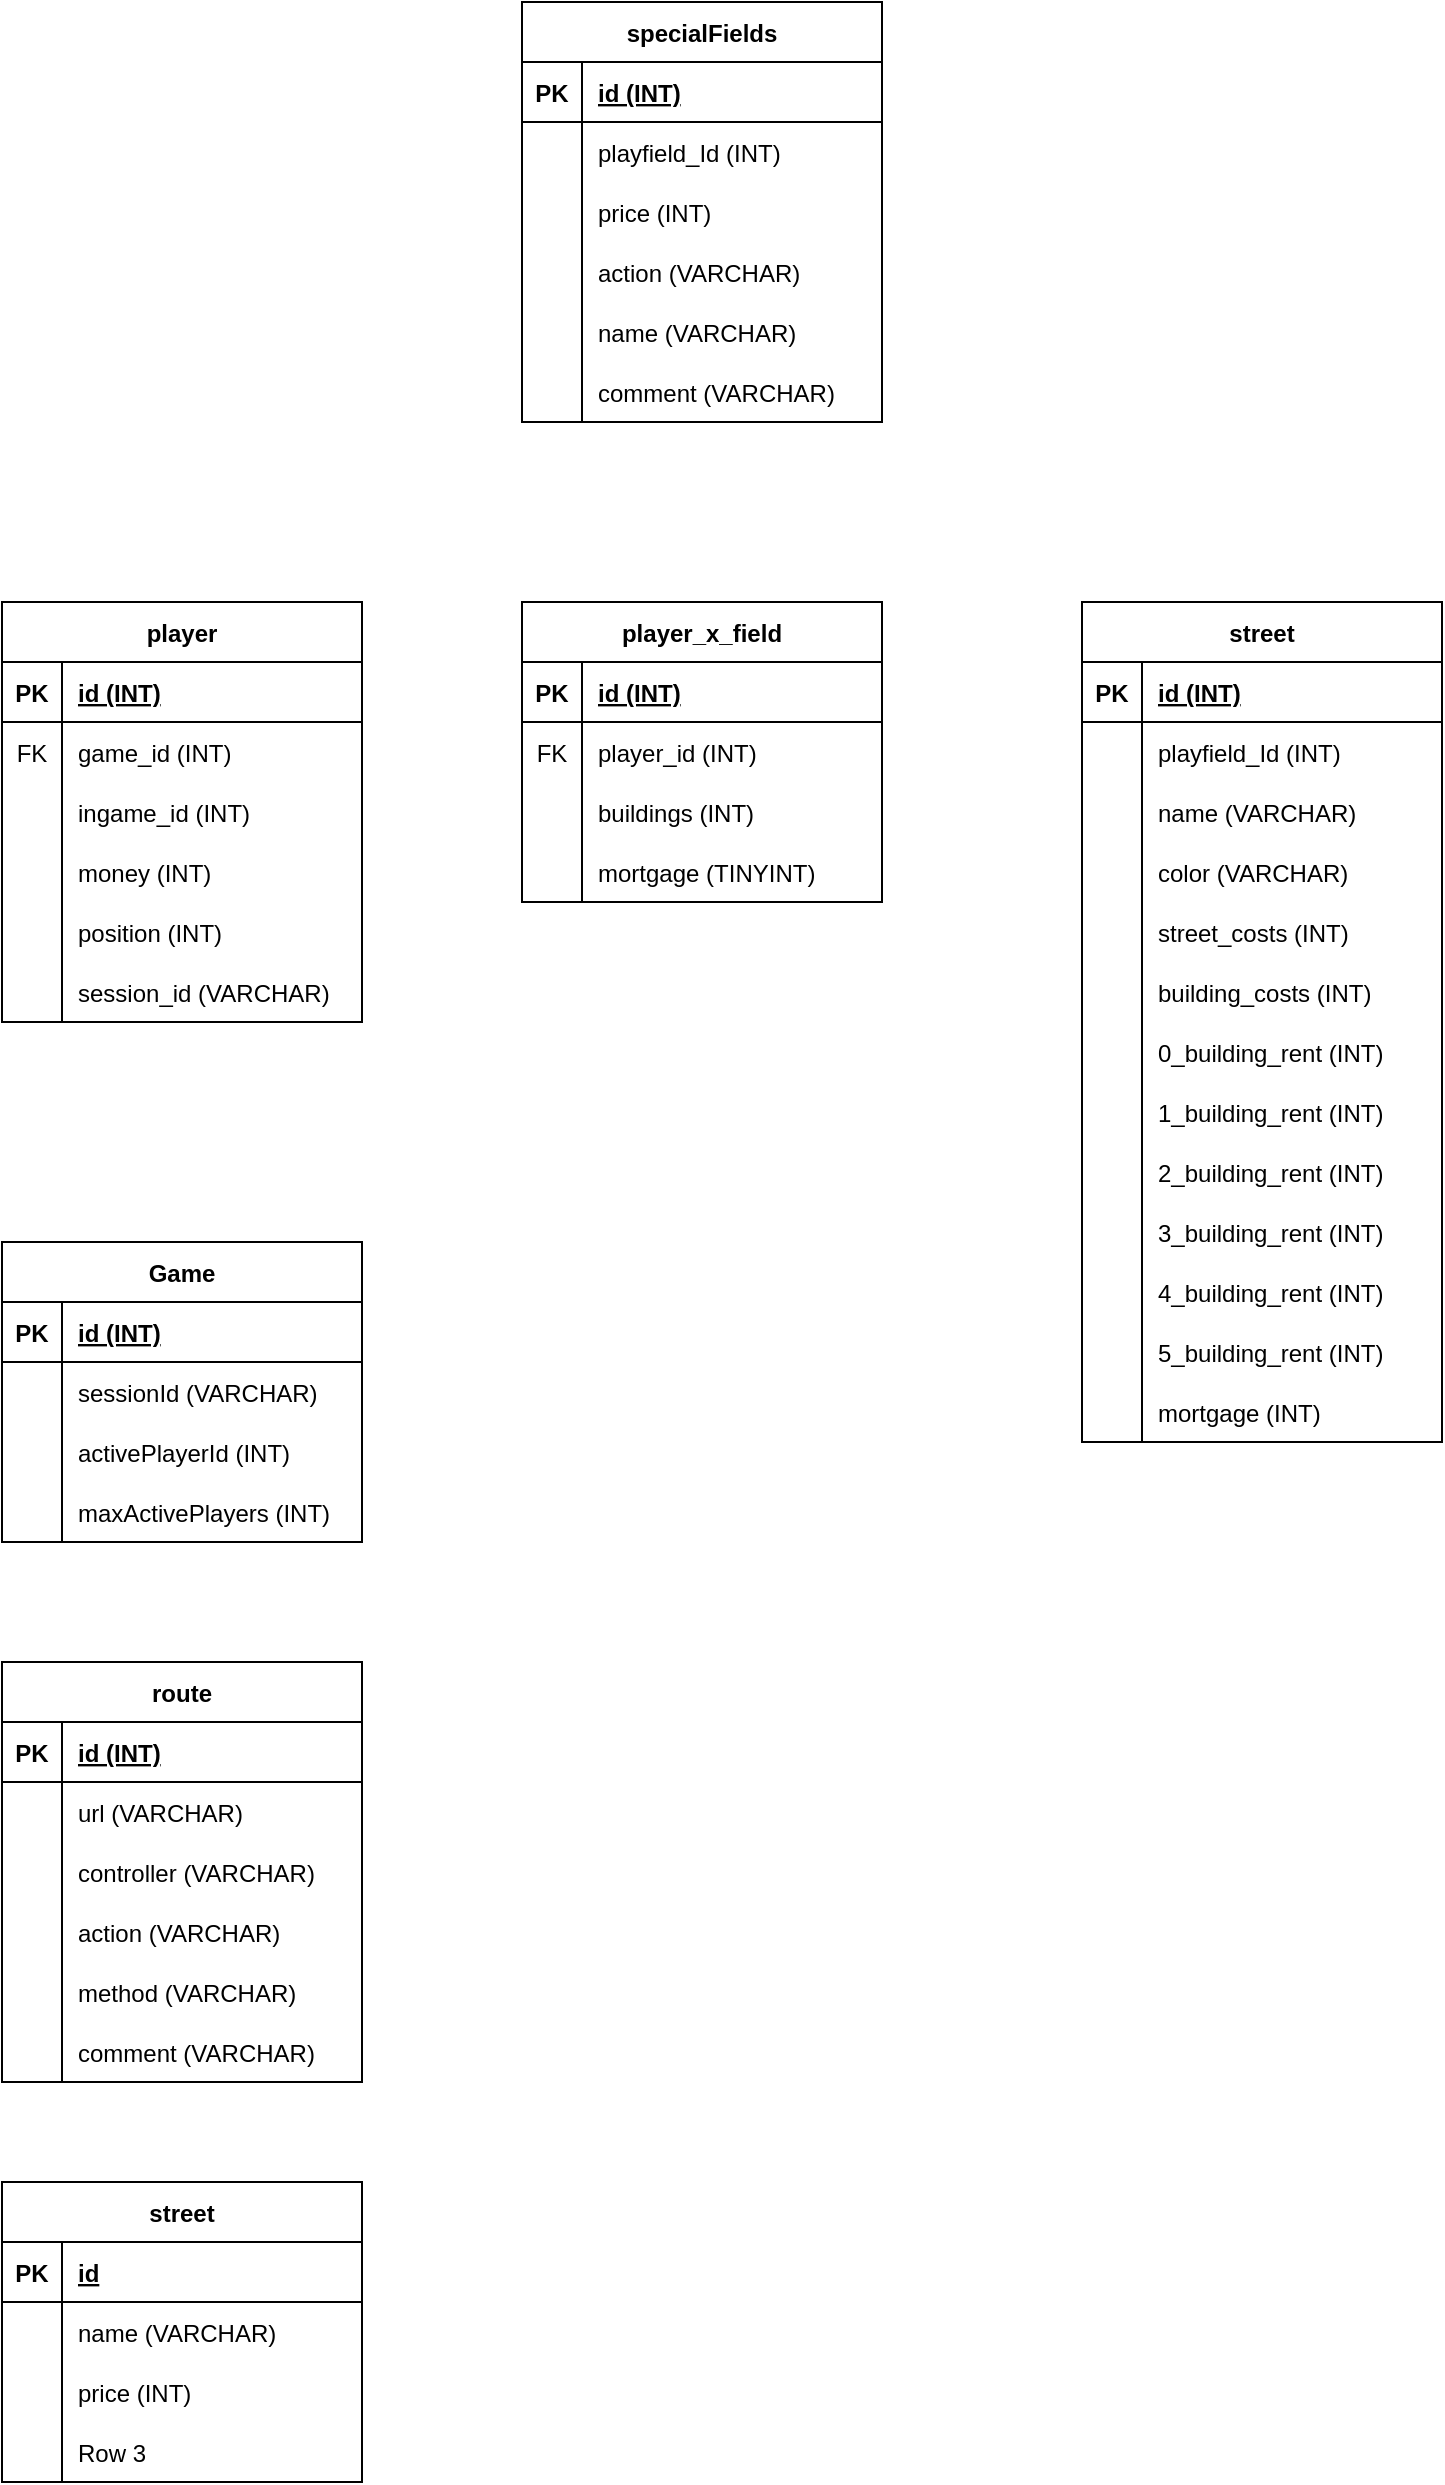 <mxfile version="20.6.2" type="device"><diagram id="LP4sQiirfoP7FTKP3Act" name="Seite-1"><mxGraphModel dx="782" dy="1540" grid="1" gridSize="10" guides="1" tooltips="1" connect="1" arrows="1" fold="1" page="1" pageScale="1" pageWidth="827" pageHeight="1169" math="0" shadow="0"><root><mxCell id="0"/><mxCell id="1" parent="0"/><mxCell id="oeUHayHiVh_X-7XYFyTw-1" value="Game" style="shape=table;startSize=30;container=1;collapsible=1;childLayout=tableLayout;fixedRows=1;rowLines=0;fontStyle=1;align=center;resizeLast=1;" parent="1" vertex="1"><mxGeometry x="100" y="120" width="180" height="150" as="geometry"/></mxCell><mxCell id="oeUHayHiVh_X-7XYFyTw-2" value="" style="shape=tableRow;horizontal=0;startSize=0;swimlaneHead=0;swimlaneBody=0;fillColor=none;collapsible=0;dropTarget=0;points=[[0,0.5],[1,0.5]];portConstraint=eastwest;top=0;left=0;right=0;bottom=1;" parent="oeUHayHiVh_X-7XYFyTw-1" vertex="1"><mxGeometry y="30" width="180" height="30" as="geometry"/></mxCell><mxCell id="oeUHayHiVh_X-7XYFyTw-3" value="PK" style="shape=partialRectangle;connectable=0;fillColor=none;top=0;left=0;bottom=0;right=0;fontStyle=1;overflow=hidden;" parent="oeUHayHiVh_X-7XYFyTw-2" vertex="1"><mxGeometry width="30" height="30" as="geometry"><mxRectangle width="30" height="30" as="alternateBounds"/></mxGeometry></mxCell><mxCell id="oeUHayHiVh_X-7XYFyTw-4" value="id (INT)" style="shape=partialRectangle;connectable=0;fillColor=none;top=0;left=0;bottom=0;right=0;align=left;spacingLeft=6;fontStyle=5;overflow=hidden;" parent="oeUHayHiVh_X-7XYFyTw-2" vertex="1"><mxGeometry x="30" width="150" height="30" as="geometry"><mxRectangle width="150" height="30" as="alternateBounds"/></mxGeometry></mxCell><mxCell id="oeUHayHiVh_X-7XYFyTw-5" value="" style="shape=tableRow;horizontal=0;startSize=0;swimlaneHead=0;swimlaneBody=0;fillColor=none;collapsible=0;dropTarget=0;points=[[0,0.5],[1,0.5]];portConstraint=eastwest;top=0;left=0;right=0;bottom=0;" parent="oeUHayHiVh_X-7XYFyTw-1" vertex="1"><mxGeometry y="60" width="180" height="30" as="geometry"/></mxCell><mxCell id="oeUHayHiVh_X-7XYFyTw-6" value="" style="shape=partialRectangle;connectable=0;fillColor=none;top=0;left=0;bottom=0;right=0;editable=1;overflow=hidden;" parent="oeUHayHiVh_X-7XYFyTw-5" vertex="1"><mxGeometry width="30" height="30" as="geometry"><mxRectangle width="30" height="30" as="alternateBounds"/></mxGeometry></mxCell><mxCell id="oeUHayHiVh_X-7XYFyTw-7" value="sessionId (VARCHAR)" style="shape=partialRectangle;connectable=0;fillColor=none;top=0;left=0;bottom=0;right=0;align=left;spacingLeft=6;overflow=hidden;" parent="oeUHayHiVh_X-7XYFyTw-5" vertex="1"><mxGeometry x="30" width="150" height="30" as="geometry"><mxRectangle width="150" height="30" as="alternateBounds"/></mxGeometry></mxCell><mxCell id="oeUHayHiVh_X-7XYFyTw-8" value="" style="shape=tableRow;horizontal=0;startSize=0;swimlaneHead=0;swimlaneBody=0;fillColor=none;collapsible=0;dropTarget=0;points=[[0,0.5],[1,0.5]];portConstraint=eastwest;top=0;left=0;right=0;bottom=0;" parent="oeUHayHiVh_X-7XYFyTw-1" vertex="1"><mxGeometry y="90" width="180" height="30" as="geometry"/></mxCell><mxCell id="oeUHayHiVh_X-7XYFyTw-9" value="" style="shape=partialRectangle;connectable=0;fillColor=none;top=0;left=0;bottom=0;right=0;editable=1;overflow=hidden;" parent="oeUHayHiVh_X-7XYFyTw-8" vertex="1"><mxGeometry width="30" height="30" as="geometry"><mxRectangle width="30" height="30" as="alternateBounds"/></mxGeometry></mxCell><mxCell id="oeUHayHiVh_X-7XYFyTw-10" value="activePlayerId (INT)" style="shape=partialRectangle;connectable=0;fillColor=none;top=0;left=0;bottom=0;right=0;align=left;spacingLeft=6;overflow=hidden;" parent="oeUHayHiVh_X-7XYFyTw-8" vertex="1"><mxGeometry x="30" width="150" height="30" as="geometry"><mxRectangle width="150" height="30" as="alternateBounds"/></mxGeometry></mxCell><mxCell id="oeUHayHiVh_X-7XYFyTw-11" value="" style="shape=tableRow;horizontal=0;startSize=0;swimlaneHead=0;swimlaneBody=0;fillColor=none;collapsible=0;dropTarget=0;points=[[0,0.5],[1,0.5]];portConstraint=eastwest;top=0;left=0;right=0;bottom=0;" parent="oeUHayHiVh_X-7XYFyTw-1" vertex="1"><mxGeometry y="120" width="180" height="30" as="geometry"/></mxCell><mxCell id="oeUHayHiVh_X-7XYFyTw-12" value="" style="shape=partialRectangle;connectable=0;fillColor=none;top=0;left=0;bottom=0;right=0;editable=1;overflow=hidden;" parent="oeUHayHiVh_X-7XYFyTw-11" vertex="1"><mxGeometry width="30" height="30" as="geometry"><mxRectangle width="30" height="30" as="alternateBounds"/></mxGeometry></mxCell><mxCell id="oeUHayHiVh_X-7XYFyTw-13" value="maxActivePlayers (INT)" style="shape=partialRectangle;connectable=0;fillColor=none;top=0;left=0;bottom=0;right=0;align=left;spacingLeft=6;overflow=hidden;" parent="oeUHayHiVh_X-7XYFyTw-11" vertex="1"><mxGeometry x="30" width="150" height="30" as="geometry"><mxRectangle width="150" height="30" as="alternateBounds"/></mxGeometry></mxCell><mxCell id="oeUHayHiVh_X-7XYFyTw-14" value="player" style="shape=table;startSize=30;container=1;collapsible=1;childLayout=tableLayout;fixedRows=1;rowLines=0;fontStyle=1;align=center;resizeLast=1;" parent="1" vertex="1"><mxGeometry x="100" y="-200" width="180" height="210" as="geometry"/></mxCell><mxCell id="oeUHayHiVh_X-7XYFyTw-15" value="" style="shape=tableRow;horizontal=0;startSize=0;swimlaneHead=0;swimlaneBody=0;fillColor=none;collapsible=0;dropTarget=0;points=[[0,0.5],[1,0.5]];portConstraint=eastwest;top=0;left=0;right=0;bottom=1;" parent="oeUHayHiVh_X-7XYFyTw-14" vertex="1"><mxGeometry y="30" width="180" height="30" as="geometry"/></mxCell><mxCell id="oeUHayHiVh_X-7XYFyTw-16" value="PK" style="shape=partialRectangle;connectable=0;fillColor=none;top=0;left=0;bottom=0;right=0;fontStyle=1;overflow=hidden;" parent="oeUHayHiVh_X-7XYFyTw-15" vertex="1"><mxGeometry width="30" height="30" as="geometry"><mxRectangle width="30" height="30" as="alternateBounds"/></mxGeometry></mxCell><mxCell id="oeUHayHiVh_X-7XYFyTw-17" value="id (INT)" style="shape=partialRectangle;connectable=0;fillColor=none;top=0;left=0;bottom=0;right=0;align=left;spacingLeft=6;fontStyle=5;overflow=hidden;" parent="oeUHayHiVh_X-7XYFyTw-15" vertex="1"><mxGeometry x="30" width="150" height="30" as="geometry"><mxRectangle width="150" height="30" as="alternateBounds"/></mxGeometry></mxCell><mxCell id="oeUHayHiVh_X-7XYFyTw-18" value="" style="shape=tableRow;horizontal=0;startSize=0;swimlaneHead=0;swimlaneBody=0;fillColor=none;collapsible=0;dropTarget=0;points=[[0,0.5],[1,0.5]];portConstraint=eastwest;top=0;left=0;right=0;bottom=0;" parent="oeUHayHiVh_X-7XYFyTw-14" vertex="1"><mxGeometry y="60" width="180" height="30" as="geometry"/></mxCell><mxCell id="oeUHayHiVh_X-7XYFyTw-19" value="FK" style="shape=partialRectangle;connectable=0;fillColor=none;top=0;left=0;bottom=0;right=0;editable=1;overflow=hidden;" parent="oeUHayHiVh_X-7XYFyTw-18" vertex="1"><mxGeometry width="30" height="30" as="geometry"><mxRectangle width="30" height="30" as="alternateBounds"/></mxGeometry></mxCell><mxCell id="oeUHayHiVh_X-7XYFyTw-20" value="game_id (INT)" style="shape=partialRectangle;connectable=0;fillColor=none;top=0;left=0;bottom=0;right=0;align=left;spacingLeft=6;overflow=hidden;" parent="oeUHayHiVh_X-7XYFyTw-18" vertex="1"><mxGeometry x="30" width="150" height="30" as="geometry"><mxRectangle width="150" height="30" as="alternateBounds"/></mxGeometry></mxCell><mxCell id="oeUHayHiVh_X-7XYFyTw-21" value="" style="shape=tableRow;horizontal=0;startSize=0;swimlaneHead=0;swimlaneBody=0;fillColor=none;collapsible=0;dropTarget=0;points=[[0,0.5],[1,0.5]];portConstraint=eastwest;top=0;left=0;right=0;bottom=0;" parent="oeUHayHiVh_X-7XYFyTw-14" vertex="1"><mxGeometry y="90" width="180" height="30" as="geometry"/></mxCell><mxCell id="oeUHayHiVh_X-7XYFyTw-22" value="" style="shape=partialRectangle;connectable=0;fillColor=none;top=0;left=0;bottom=0;right=0;editable=1;overflow=hidden;" parent="oeUHayHiVh_X-7XYFyTw-21" vertex="1"><mxGeometry width="30" height="30" as="geometry"><mxRectangle width="30" height="30" as="alternateBounds"/></mxGeometry></mxCell><mxCell id="oeUHayHiVh_X-7XYFyTw-23" value="ingame_id (INT)" style="shape=partialRectangle;connectable=0;fillColor=none;top=0;left=0;bottom=0;right=0;align=left;spacingLeft=6;overflow=hidden;" parent="oeUHayHiVh_X-7XYFyTw-21" vertex="1"><mxGeometry x="30" width="150" height="30" as="geometry"><mxRectangle width="150" height="30" as="alternateBounds"/></mxGeometry></mxCell><mxCell id="oeUHayHiVh_X-7XYFyTw-24" value="" style="shape=tableRow;horizontal=0;startSize=0;swimlaneHead=0;swimlaneBody=0;fillColor=none;collapsible=0;dropTarget=0;points=[[0,0.5],[1,0.5]];portConstraint=eastwest;top=0;left=0;right=0;bottom=0;" parent="oeUHayHiVh_X-7XYFyTw-14" vertex="1"><mxGeometry y="120" width="180" height="30" as="geometry"/></mxCell><mxCell id="oeUHayHiVh_X-7XYFyTw-25" value="" style="shape=partialRectangle;connectable=0;fillColor=none;top=0;left=0;bottom=0;right=0;editable=1;overflow=hidden;" parent="oeUHayHiVh_X-7XYFyTw-24" vertex="1"><mxGeometry width="30" height="30" as="geometry"><mxRectangle width="30" height="30" as="alternateBounds"/></mxGeometry></mxCell><mxCell id="oeUHayHiVh_X-7XYFyTw-26" value="money (INT)" style="shape=partialRectangle;connectable=0;fillColor=none;top=0;left=0;bottom=0;right=0;align=left;spacingLeft=6;overflow=hidden;" parent="oeUHayHiVh_X-7XYFyTw-24" vertex="1"><mxGeometry x="30" width="150" height="30" as="geometry"><mxRectangle width="150" height="30" as="alternateBounds"/></mxGeometry></mxCell><mxCell id="oeUHayHiVh_X-7XYFyTw-27" value="" style="shape=tableRow;horizontal=0;startSize=0;swimlaneHead=0;swimlaneBody=0;fillColor=none;collapsible=0;dropTarget=0;points=[[0,0.5],[1,0.5]];portConstraint=eastwest;top=0;left=0;right=0;bottom=0;" parent="oeUHayHiVh_X-7XYFyTw-14" vertex="1"><mxGeometry y="150" width="180" height="30" as="geometry"/></mxCell><mxCell id="oeUHayHiVh_X-7XYFyTw-28" value="" style="shape=partialRectangle;connectable=0;fillColor=none;top=0;left=0;bottom=0;right=0;editable=1;overflow=hidden;" parent="oeUHayHiVh_X-7XYFyTw-27" vertex="1"><mxGeometry width="30" height="30" as="geometry"><mxRectangle width="30" height="30" as="alternateBounds"/></mxGeometry></mxCell><mxCell id="oeUHayHiVh_X-7XYFyTw-29" value="position (INT)" style="shape=partialRectangle;connectable=0;fillColor=none;top=0;left=0;bottom=0;right=0;align=left;spacingLeft=6;overflow=hidden;" parent="oeUHayHiVh_X-7XYFyTw-27" vertex="1"><mxGeometry x="30" width="150" height="30" as="geometry"><mxRectangle width="150" height="30" as="alternateBounds"/></mxGeometry></mxCell><mxCell id="oeUHayHiVh_X-7XYFyTw-30" value="" style="shape=tableRow;horizontal=0;startSize=0;swimlaneHead=0;swimlaneBody=0;fillColor=none;collapsible=0;dropTarget=0;points=[[0,0.5],[1,0.5]];portConstraint=eastwest;top=0;left=0;right=0;bottom=0;" parent="oeUHayHiVh_X-7XYFyTw-14" vertex="1"><mxGeometry y="180" width="180" height="30" as="geometry"/></mxCell><mxCell id="oeUHayHiVh_X-7XYFyTw-31" value="" style="shape=partialRectangle;connectable=0;fillColor=none;top=0;left=0;bottom=0;right=0;editable=1;overflow=hidden;" parent="oeUHayHiVh_X-7XYFyTw-30" vertex="1"><mxGeometry width="30" height="30" as="geometry"><mxRectangle width="30" height="30" as="alternateBounds"/></mxGeometry></mxCell><mxCell id="oeUHayHiVh_X-7XYFyTw-32" value="session_id (VARCHAR)" style="shape=partialRectangle;connectable=0;fillColor=none;top=0;left=0;bottom=0;right=0;align=left;spacingLeft=6;overflow=hidden;" parent="oeUHayHiVh_X-7XYFyTw-30" vertex="1"><mxGeometry x="30" width="150" height="30" as="geometry"><mxRectangle width="150" height="30" as="alternateBounds"/></mxGeometry></mxCell><mxCell id="oeUHayHiVh_X-7XYFyTw-33" value="route" style="shape=table;startSize=30;container=1;collapsible=1;childLayout=tableLayout;fixedRows=1;rowLines=0;fontStyle=1;align=center;resizeLast=1;" parent="1" vertex="1"><mxGeometry x="100" y="330" width="180" height="210" as="geometry"/></mxCell><mxCell id="oeUHayHiVh_X-7XYFyTw-34" value="" style="shape=tableRow;horizontal=0;startSize=0;swimlaneHead=0;swimlaneBody=0;fillColor=none;collapsible=0;dropTarget=0;points=[[0,0.5],[1,0.5]];portConstraint=eastwest;top=0;left=0;right=0;bottom=1;" parent="oeUHayHiVh_X-7XYFyTw-33" vertex="1"><mxGeometry y="30" width="180" height="30" as="geometry"/></mxCell><mxCell id="oeUHayHiVh_X-7XYFyTw-35" value="PK" style="shape=partialRectangle;connectable=0;fillColor=none;top=0;left=0;bottom=0;right=0;fontStyle=1;overflow=hidden;" parent="oeUHayHiVh_X-7XYFyTw-34" vertex="1"><mxGeometry width="30" height="30" as="geometry"><mxRectangle width="30" height="30" as="alternateBounds"/></mxGeometry></mxCell><mxCell id="oeUHayHiVh_X-7XYFyTw-36" value="id (INT)" style="shape=partialRectangle;connectable=0;fillColor=none;top=0;left=0;bottom=0;right=0;align=left;spacingLeft=6;fontStyle=5;overflow=hidden;" parent="oeUHayHiVh_X-7XYFyTw-34" vertex="1"><mxGeometry x="30" width="150" height="30" as="geometry"><mxRectangle width="150" height="30" as="alternateBounds"/></mxGeometry></mxCell><mxCell id="oeUHayHiVh_X-7XYFyTw-37" value="" style="shape=tableRow;horizontal=0;startSize=0;swimlaneHead=0;swimlaneBody=0;fillColor=none;collapsible=0;dropTarget=0;points=[[0,0.5],[1,0.5]];portConstraint=eastwest;top=0;left=0;right=0;bottom=0;" parent="oeUHayHiVh_X-7XYFyTw-33" vertex="1"><mxGeometry y="60" width="180" height="30" as="geometry"/></mxCell><mxCell id="oeUHayHiVh_X-7XYFyTw-38" value="" style="shape=partialRectangle;connectable=0;fillColor=none;top=0;left=0;bottom=0;right=0;editable=1;overflow=hidden;" parent="oeUHayHiVh_X-7XYFyTw-37" vertex="1"><mxGeometry width="30" height="30" as="geometry"><mxRectangle width="30" height="30" as="alternateBounds"/></mxGeometry></mxCell><mxCell id="oeUHayHiVh_X-7XYFyTw-39" value="url (VARCHAR)" style="shape=partialRectangle;connectable=0;fillColor=none;top=0;left=0;bottom=0;right=0;align=left;spacingLeft=6;overflow=hidden;" parent="oeUHayHiVh_X-7XYFyTw-37" vertex="1"><mxGeometry x="30" width="150" height="30" as="geometry"><mxRectangle width="150" height="30" as="alternateBounds"/></mxGeometry></mxCell><mxCell id="oeUHayHiVh_X-7XYFyTw-40" value="" style="shape=tableRow;horizontal=0;startSize=0;swimlaneHead=0;swimlaneBody=0;fillColor=none;collapsible=0;dropTarget=0;points=[[0,0.5],[1,0.5]];portConstraint=eastwest;top=0;left=0;right=0;bottom=0;" parent="oeUHayHiVh_X-7XYFyTw-33" vertex="1"><mxGeometry y="90" width="180" height="30" as="geometry"/></mxCell><mxCell id="oeUHayHiVh_X-7XYFyTw-41" value="" style="shape=partialRectangle;connectable=0;fillColor=none;top=0;left=0;bottom=0;right=0;editable=1;overflow=hidden;" parent="oeUHayHiVh_X-7XYFyTw-40" vertex="1"><mxGeometry width="30" height="30" as="geometry"><mxRectangle width="30" height="30" as="alternateBounds"/></mxGeometry></mxCell><mxCell id="oeUHayHiVh_X-7XYFyTw-42" value="controller (VARCHAR)" style="shape=partialRectangle;connectable=0;fillColor=none;top=0;left=0;bottom=0;right=0;align=left;spacingLeft=6;overflow=hidden;" parent="oeUHayHiVh_X-7XYFyTw-40" vertex="1"><mxGeometry x="30" width="150" height="30" as="geometry"><mxRectangle width="150" height="30" as="alternateBounds"/></mxGeometry></mxCell><mxCell id="oeUHayHiVh_X-7XYFyTw-43" value="" style="shape=tableRow;horizontal=0;startSize=0;swimlaneHead=0;swimlaneBody=0;fillColor=none;collapsible=0;dropTarget=0;points=[[0,0.5],[1,0.5]];portConstraint=eastwest;top=0;left=0;right=0;bottom=0;" parent="oeUHayHiVh_X-7XYFyTw-33" vertex="1"><mxGeometry y="120" width="180" height="30" as="geometry"/></mxCell><mxCell id="oeUHayHiVh_X-7XYFyTw-44" value="" style="shape=partialRectangle;connectable=0;fillColor=none;top=0;left=0;bottom=0;right=0;editable=1;overflow=hidden;" parent="oeUHayHiVh_X-7XYFyTw-43" vertex="1"><mxGeometry width="30" height="30" as="geometry"><mxRectangle width="30" height="30" as="alternateBounds"/></mxGeometry></mxCell><mxCell id="oeUHayHiVh_X-7XYFyTw-45" value="action (VARCHAR)" style="shape=partialRectangle;connectable=0;fillColor=none;top=0;left=0;bottom=0;right=0;align=left;spacingLeft=6;overflow=hidden;" parent="oeUHayHiVh_X-7XYFyTw-43" vertex="1"><mxGeometry x="30" width="150" height="30" as="geometry"><mxRectangle width="150" height="30" as="alternateBounds"/></mxGeometry></mxCell><mxCell id="oeUHayHiVh_X-7XYFyTw-46" value="" style="shape=tableRow;horizontal=0;startSize=0;swimlaneHead=0;swimlaneBody=0;fillColor=none;collapsible=0;dropTarget=0;points=[[0,0.5],[1,0.5]];portConstraint=eastwest;top=0;left=0;right=0;bottom=0;" parent="oeUHayHiVh_X-7XYFyTw-33" vertex="1"><mxGeometry y="150" width="180" height="30" as="geometry"/></mxCell><mxCell id="oeUHayHiVh_X-7XYFyTw-47" value="" style="shape=partialRectangle;connectable=0;fillColor=none;top=0;left=0;bottom=0;right=0;editable=1;overflow=hidden;" parent="oeUHayHiVh_X-7XYFyTw-46" vertex="1"><mxGeometry width="30" height="30" as="geometry"><mxRectangle width="30" height="30" as="alternateBounds"/></mxGeometry></mxCell><mxCell id="oeUHayHiVh_X-7XYFyTw-48" value="method (VARCHAR)" style="shape=partialRectangle;connectable=0;fillColor=none;top=0;left=0;bottom=0;right=0;align=left;spacingLeft=6;overflow=hidden;" parent="oeUHayHiVh_X-7XYFyTw-46" vertex="1"><mxGeometry x="30" width="150" height="30" as="geometry"><mxRectangle width="150" height="30" as="alternateBounds"/></mxGeometry></mxCell><mxCell id="oeUHayHiVh_X-7XYFyTw-49" value="" style="shape=tableRow;horizontal=0;startSize=0;swimlaneHead=0;swimlaneBody=0;fillColor=none;collapsible=0;dropTarget=0;points=[[0,0.5],[1,0.5]];portConstraint=eastwest;top=0;left=0;right=0;bottom=0;" parent="oeUHayHiVh_X-7XYFyTw-33" vertex="1"><mxGeometry y="180" width="180" height="30" as="geometry"/></mxCell><mxCell id="oeUHayHiVh_X-7XYFyTw-50" value="" style="shape=partialRectangle;connectable=0;fillColor=none;top=0;left=0;bottom=0;right=0;editable=1;overflow=hidden;" parent="oeUHayHiVh_X-7XYFyTw-49" vertex="1"><mxGeometry width="30" height="30" as="geometry"><mxRectangle width="30" height="30" as="alternateBounds"/></mxGeometry></mxCell><mxCell id="oeUHayHiVh_X-7XYFyTw-51" value="comment (VARCHAR)" style="shape=partialRectangle;connectable=0;fillColor=none;top=0;left=0;bottom=0;right=0;align=left;spacingLeft=6;overflow=hidden;" parent="oeUHayHiVh_X-7XYFyTw-49" vertex="1"><mxGeometry x="30" width="150" height="30" as="geometry"><mxRectangle width="150" height="30" as="alternateBounds"/></mxGeometry></mxCell><mxCell id="oeUHayHiVh_X-7XYFyTw-52" value="street" style="shape=table;startSize=30;container=1;collapsible=1;childLayout=tableLayout;fixedRows=1;rowLines=0;fontStyle=1;align=center;resizeLast=1;" parent="1" vertex="1"><mxGeometry x="100" y="590" width="180" height="150" as="geometry"/></mxCell><mxCell id="oeUHayHiVh_X-7XYFyTw-53" value="" style="shape=tableRow;horizontal=0;startSize=0;swimlaneHead=0;swimlaneBody=0;fillColor=none;collapsible=0;dropTarget=0;points=[[0,0.5],[1,0.5]];portConstraint=eastwest;top=0;left=0;right=0;bottom=1;" parent="oeUHayHiVh_X-7XYFyTw-52" vertex="1"><mxGeometry y="30" width="180" height="30" as="geometry"/></mxCell><mxCell id="oeUHayHiVh_X-7XYFyTw-54" value="PK" style="shape=partialRectangle;connectable=0;fillColor=none;top=0;left=0;bottom=0;right=0;fontStyle=1;overflow=hidden;" parent="oeUHayHiVh_X-7XYFyTw-53" vertex="1"><mxGeometry width="30" height="30" as="geometry"><mxRectangle width="30" height="30" as="alternateBounds"/></mxGeometry></mxCell><mxCell id="oeUHayHiVh_X-7XYFyTw-55" value="id" style="shape=partialRectangle;connectable=0;fillColor=none;top=0;left=0;bottom=0;right=0;align=left;spacingLeft=6;fontStyle=5;overflow=hidden;" parent="oeUHayHiVh_X-7XYFyTw-53" vertex="1"><mxGeometry x="30" width="150" height="30" as="geometry"><mxRectangle width="150" height="30" as="alternateBounds"/></mxGeometry></mxCell><mxCell id="oeUHayHiVh_X-7XYFyTw-56" value="" style="shape=tableRow;horizontal=0;startSize=0;swimlaneHead=0;swimlaneBody=0;fillColor=none;collapsible=0;dropTarget=0;points=[[0,0.5],[1,0.5]];portConstraint=eastwest;top=0;left=0;right=0;bottom=0;" parent="oeUHayHiVh_X-7XYFyTw-52" vertex="1"><mxGeometry y="60" width="180" height="30" as="geometry"/></mxCell><mxCell id="oeUHayHiVh_X-7XYFyTw-57" value="" style="shape=partialRectangle;connectable=0;fillColor=none;top=0;left=0;bottom=0;right=0;editable=1;overflow=hidden;" parent="oeUHayHiVh_X-7XYFyTw-56" vertex="1"><mxGeometry width="30" height="30" as="geometry"><mxRectangle width="30" height="30" as="alternateBounds"/></mxGeometry></mxCell><mxCell id="oeUHayHiVh_X-7XYFyTw-58" value="name (VARCHAR)" style="shape=partialRectangle;connectable=0;fillColor=none;top=0;left=0;bottom=0;right=0;align=left;spacingLeft=6;overflow=hidden;" parent="oeUHayHiVh_X-7XYFyTw-56" vertex="1"><mxGeometry x="30" width="150" height="30" as="geometry"><mxRectangle width="150" height="30" as="alternateBounds"/></mxGeometry></mxCell><mxCell id="oeUHayHiVh_X-7XYFyTw-59" value="" style="shape=tableRow;horizontal=0;startSize=0;swimlaneHead=0;swimlaneBody=0;fillColor=none;collapsible=0;dropTarget=0;points=[[0,0.5],[1,0.5]];portConstraint=eastwest;top=0;left=0;right=0;bottom=0;" parent="oeUHayHiVh_X-7XYFyTw-52" vertex="1"><mxGeometry y="90" width="180" height="30" as="geometry"/></mxCell><mxCell id="oeUHayHiVh_X-7XYFyTw-60" value="" style="shape=partialRectangle;connectable=0;fillColor=none;top=0;left=0;bottom=0;right=0;editable=1;overflow=hidden;" parent="oeUHayHiVh_X-7XYFyTw-59" vertex="1"><mxGeometry width="30" height="30" as="geometry"><mxRectangle width="30" height="30" as="alternateBounds"/></mxGeometry></mxCell><mxCell id="oeUHayHiVh_X-7XYFyTw-61" value="price (INT)" style="shape=partialRectangle;connectable=0;fillColor=none;top=0;left=0;bottom=0;right=0;align=left;spacingLeft=6;overflow=hidden;" parent="oeUHayHiVh_X-7XYFyTw-59" vertex="1"><mxGeometry x="30" width="150" height="30" as="geometry"><mxRectangle width="150" height="30" as="alternateBounds"/></mxGeometry></mxCell><mxCell id="oeUHayHiVh_X-7XYFyTw-62" value="" style="shape=tableRow;horizontal=0;startSize=0;swimlaneHead=0;swimlaneBody=0;fillColor=none;collapsible=0;dropTarget=0;points=[[0,0.5],[1,0.5]];portConstraint=eastwest;top=0;left=0;right=0;bottom=0;" parent="oeUHayHiVh_X-7XYFyTw-52" vertex="1"><mxGeometry y="120" width="180" height="30" as="geometry"/></mxCell><mxCell id="oeUHayHiVh_X-7XYFyTw-63" value="" style="shape=partialRectangle;connectable=0;fillColor=none;top=0;left=0;bottom=0;right=0;editable=1;overflow=hidden;" parent="oeUHayHiVh_X-7XYFyTw-62" vertex="1"><mxGeometry width="30" height="30" as="geometry"><mxRectangle width="30" height="30" as="alternateBounds"/></mxGeometry></mxCell><mxCell id="oeUHayHiVh_X-7XYFyTw-64" value="Row 3" style="shape=partialRectangle;connectable=0;fillColor=none;top=0;left=0;bottom=0;right=0;align=left;spacingLeft=6;overflow=hidden;" parent="oeUHayHiVh_X-7XYFyTw-62" vertex="1"><mxGeometry x="30" width="150" height="30" as="geometry"><mxRectangle width="150" height="30" as="alternateBounds"/></mxGeometry></mxCell><mxCell id="lsnrU0SZNtNZ9q_BfDMx-3" value="street" style="shape=table;startSize=30;container=1;collapsible=1;childLayout=tableLayout;fixedRows=1;rowLines=0;fontStyle=1;align=center;resizeLast=1;" vertex="1" parent="1"><mxGeometry x="640" y="-200" width="180" height="420" as="geometry"/></mxCell><mxCell id="lsnrU0SZNtNZ9q_BfDMx-4" value="" style="shape=tableRow;horizontal=0;startSize=0;swimlaneHead=0;swimlaneBody=0;fillColor=none;collapsible=0;dropTarget=0;points=[[0,0.5],[1,0.5]];portConstraint=eastwest;top=0;left=0;right=0;bottom=1;" vertex="1" parent="lsnrU0SZNtNZ9q_BfDMx-3"><mxGeometry y="30" width="180" height="30" as="geometry"/></mxCell><mxCell id="lsnrU0SZNtNZ9q_BfDMx-5" value="PK" style="shape=partialRectangle;connectable=0;fillColor=none;top=0;left=0;bottom=0;right=0;fontStyle=1;overflow=hidden;" vertex="1" parent="lsnrU0SZNtNZ9q_BfDMx-4"><mxGeometry width="30" height="30" as="geometry"><mxRectangle width="30" height="30" as="alternateBounds"/></mxGeometry></mxCell><mxCell id="lsnrU0SZNtNZ9q_BfDMx-6" value="id (INT)" style="shape=partialRectangle;connectable=0;fillColor=none;top=0;left=0;bottom=0;right=0;align=left;spacingLeft=6;fontStyle=5;overflow=hidden;" vertex="1" parent="lsnrU0SZNtNZ9q_BfDMx-4"><mxGeometry x="30" width="150" height="30" as="geometry"><mxRectangle width="150" height="30" as="alternateBounds"/></mxGeometry></mxCell><mxCell id="lsnrU0SZNtNZ9q_BfDMx-7" value="" style="shape=tableRow;horizontal=0;startSize=0;swimlaneHead=0;swimlaneBody=0;fillColor=none;collapsible=0;dropTarget=0;points=[[0,0.5],[1,0.5]];portConstraint=eastwest;top=0;left=0;right=0;bottom=0;" vertex="1" parent="lsnrU0SZNtNZ9q_BfDMx-3"><mxGeometry y="60" width="180" height="30" as="geometry"/></mxCell><mxCell id="lsnrU0SZNtNZ9q_BfDMx-8" value="" style="shape=partialRectangle;connectable=0;fillColor=none;top=0;left=0;bottom=0;right=0;editable=1;overflow=hidden;" vertex="1" parent="lsnrU0SZNtNZ9q_BfDMx-7"><mxGeometry width="30" height="30" as="geometry"><mxRectangle width="30" height="30" as="alternateBounds"/></mxGeometry></mxCell><mxCell id="lsnrU0SZNtNZ9q_BfDMx-9" value="playfield_Id (INT)" style="shape=partialRectangle;connectable=0;fillColor=none;top=0;left=0;bottom=0;right=0;align=left;spacingLeft=6;overflow=hidden;" vertex="1" parent="lsnrU0SZNtNZ9q_BfDMx-7"><mxGeometry x="30" width="150" height="30" as="geometry"><mxRectangle width="150" height="30" as="alternateBounds"/></mxGeometry></mxCell><mxCell id="lsnrU0SZNtNZ9q_BfDMx-10" value="" style="shape=tableRow;horizontal=0;startSize=0;swimlaneHead=0;swimlaneBody=0;fillColor=none;collapsible=0;dropTarget=0;points=[[0,0.5],[1,0.5]];portConstraint=eastwest;top=0;left=0;right=0;bottom=0;" vertex="1" parent="lsnrU0SZNtNZ9q_BfDMx-3"><mxGeometry y="90" width="180" height="30" as="geometry"/></mxCell><mxCell id="lsnrU0SZNtNZ9q_BfDMx-11" value="" style="shape=partialRectangle;connectable=0;fillColor=none;top=0;left=0;bottom=0;right=0;editable=1;overflow=hidden;" vertex="1" parent="lsnrU0SZNtNZ9q_BfDMx-10"><mxGeometry width="30" height="30" as="geometry"><mxRectangle width="30" height="30" as="alternateBounds"/></mxGeometry></mxCell><mxCell id="lsnrU0SZNtNZ9q_BfDMx-12" value="name (VARCHAR)" style="shape=partialRectangle;connectable=0;fillColor=none;top=0;left=0;bottom=0;right=0;align=left;spacingLeft=6;overflow=hidden;" vertex="1" parent="lsnrU0SZNtNZ9q_BfDMx-10"><mxGeometry x="30" width="150" height="30" as="geometry"><mxRectangle width="150" height="30" as="alternateBounds"/></mxGeometry></mxCell><mxCell id="lsnrU0SZNtNZ9q_BfDMx-13" value="" style="shape=tableRow;horizontal=0;startSize=0;swimlaneHead=0;swimlaneBody=0;fillColor=none;collapsible=0;dropTarget=0;points=[[0,0.5],[1,0.5]];portConstraint=eastwest;top=0;left=0;right=0;bottom=0;" vertex="1" parent="lsnrU0SZNtNZ9q_BfDMx-3"><mxGeometry y="120" width="180" height="30" as="geometry"/></mxCell><mxCell id="lsnrU0SZNtNZ9q_BfDMx-14" value="" style="shape=partialRectangle;connectable=0;fillColor=none;top=0;left=0;bottom=0;right=0;editable=1;overflow=hidden;" vertex="1" parent="lsnrU0SZNtNZ9q_BfDMx-13"><mxGeometry width="30" height="30" as="geometry"><mxRectangle width="30" height="30" as="alternateBounds"/></mxGeometry></mxCell><mxCell id="lsnrU0SZNtNZ9q_BfDMx-15" value="color (VARCHAR)" style="shape=partialRectangle;connectable=0;fillColor=none;top=0;left=0;bottom=0;right=0;align=left;spacingLeft=6;overflow=hidden;" vertex="1" parent="lsnrU0SZNtNZ9q_BfDMx-13"><mxGeometry x="30" width="150" height="30" as="geometry"><mxRectangle width="150" height="30" as="alternateBounds"/></mxGeometry></mxCell><mxCell id="lsnrU0SZNtNZ9q_BfDMx-16" value="" style="shape=tableRow;horizontal=0;startSize=0;swimlaneHead=0;swimlaneBody=0;fillColor=none;collapsible=0;dropTarget=0;points=[[0,0.5],[1,0.5]];portConstraint=eastwest;top=0;left=0;right=0;bottom=0;" vertex="1" parent="lsnrU0SZNtNZ9q_BfDMx-3"><mxGeometry y="150" width="180" height="30" as="geometry"/></mxCell><mxCell id="lsnrU0SZNtNZ9q_BfDMx-17" value="" style="shape=partialRectangle;connectable=0;fillColor=none;top=0;left=0;bottom=0;right=0;editable=1;overflow=hidden;" vertex="1" parent="lsnrU0SZNtNZ9q_BfDMx-16"><mxGeometry width="30" height="30" as="geometry"><mxRectangle width="30" height="30" as="alternateBounds"/></mxGeometry></mxCell><mxCell id="lsnrU0SZNtNZ9q_BfDMx-18" value="street_costs (INT)" style="shape=partialRectangle;connectable=0;fillColor=none;top=0;left=0;bottom=0;right=0;align=left;spacingLeft=6;overflow=hidden;" vertex="1" parent="lsnrU0SZNtNZ9q_BfDMx-16"><mxGeometry x="30" width="150" height="30" as="geometry"><mxRectangle width="150" height="30" as="alternateBounds"/></mxGeometry></mxCell><mxCell id="lsnrU0SZNtNZ9q_BfDMx-19" value="" style="shape=tableRow;horizontal=0;startSize=0;swimlaneHead=0;swimlaneBody=0;fillColor=none;collapsible=0;dropTarget=0;points=[[0,0.5],[1,0.5]];portConstraint=eastwest;top=0;left=0;right=0;bottom=0;" vertex="1" parent="lsnrU0SZNtNZ9q_BfDMx-3"><mxGeometry y="180" width="180" height="30" as="geometry"/></mxCell><mxCell id="lsnrU0SZNtNZ9q_BfDMx-20" value="" style="shape=partialRectangle;connectable=0;fillColor=none;top=0;left=0;bottom=0;right=0;editable=1;overflow=hidden;" vertex="1" parent="lsnrU0SZNtNZ9q_BfDMx-19"><mxGeometry width="30" height="30" as="geometry"><mxRectangle width="30" height="30" as="alternateBounds"/></mxGeometry></mxCell><mxCell id="lsnrU0SZNtNZ9q_BfDMx-21" value="building_costs (INT)" style="shape=partialRectangle;connectable=0;fillColor=none;top=0;left=0;bottom=0;right=0;align=left;spacingLeft=6;overflow=hidden;" vertex="1" parent="lsnrU0SZNtNZ9q_BfDMx-19"><mxGeometry x="30" width="150" height="30" as="geometry"><mxRectangle width="150" height="30" as="alternateBounds"/></mxGeometry></mxCell><mxCell id="lsnrU0SZNtNZ9q_BfDMx-22" value="" style="shape=tableRow;horizontal=0;startSize=0;swimlaneHead=0;swimlaneBody=0;fillColor=none;collapsible=0;dropTarget=0;points=[[0,0.5],[1,0.5]];portConstraint=eastwest;top=0;left=0;right=0;bottom=0;" vertex="1" parent="lsnrU0SZNtNZ9q_BfDMx-3"><mxGeometry y="210" width="180" height="30" as="geometry"/></mxCell><mxCell id="lsnrU0SZNtNZ9q_BfDMx-23" value="" style="shape=partialRectangle;connectable=0;fillColor=none;top=0;left=0;bottom=0;right=0;editable=1;overflow=hidden;" vertex="1" parent="lsnrU0SZNtNZ9q_BfDMx-22"><mxGeometry width="30" height="30" as="geometry"><mxRectangle width="30" height="30" as="alternateBounds"/></mxGeometry></mxCell><mxCell id="lsnrU0SZNtNZ9q_BfDMx-24" value="0_building_rent (INT)" style="shape=partialRectangle;connectable=0;fillColor=none;top=0;left=0;bottom=0;right=0;align=left;spacingLeft=6;overflow=hidden;" vertex="1" parent="lsnrU0SZNtNZ9q_BfDMx-22"><mxGeometry x="30" width="150" height="30" as="geometry"><mxRectangle width="150" height="30" as="alternateBounds"/></mxGeometry></mxCell><mxCell id="lsnrU0SZNtNZ9q_BfDMx-25" value="" style="shape=tableRow;horizontal=0;startSize=0;swimlaneHead=0;swimlaneBody=0;fillColor=none;collapsible=0;dropTarget=0;points=[[0,0.5],[1,0.5]];portConstraint=eastwest;top=0;left=0;right=0;bottom=0;" vertex="1" parent="lsnrU0SZNtNZ9q_BfDMx-3"><mxGeometry y="240" width="180" height="30" as="geometry"/></mxCell><mxCell id="lsnrU0SZNtNZ9q_BfDMx-26" value="" style="shape=partialRectangle;connectable=0;fillColor=none;top=0;left=0;bottom=0;right=0;editable=1;overflow=hidden;" vertex="1" parent="lsnrU0SZNtNZ9q_BfDMx-25"><mxGeometry width="30" height="30" as="geometry"><mxRectangle width="30" height="30" as="alternateBounds"/></mxGeometry></mxCell><mxCell id="lsnrU0SZNtNZ9q_BfDMx-27" value="1_building_rent (INT)" style="shape=partialRectangle;connectable=0;fillColor=none;top=0;left=0;bottom=0;right=0;align=left;spacingLeft=6;overflow=hidden;" vertex="1" parent="lsnrU0SZNtNZ9q_BfDMx-25"><mxGeometry x="30" width="150" height="30" as="geometry"><mxRectangle width="150" height="30" as="alternateBounds"/></mxGeometry></mxCell><mxCell id="lsnrU0SZNtNZ9q_BfDMx-28" value="" style="shape=tableRow;horizontal=0;startSize=0;swimlaneHead=0;swimlaneBody=0;fillColor=none;collapsible=0;dropTarget=0;points=[[0,0.5],[1,0.5]];portConstraint=eastwest;top=0;left=0;right=0;bottom=0;" vertex="1" parent="lsnrU0SZNtNZ9q_BfDMx-3"><mxGeometry y="270" width="180" height="30" as="geometry"/></mxCell><mxCell id="lsnrU0SZNtNZ9q_BfDMx-29" value="" style="shape=partialRectangle;connectable=0;fillColor=none;top=0;left=0;bottom=0;right=0;editable=1;overflow=hidden;" vertex="1" parent="lsnrU0SZNtNZ9q_BfDMx-28"><mxGeometry width="30" height="30" as="geometry"><mxRectangle width="30" height="30" as="alternateBounds"/></mxGeometry></mxCell><mxCell id="lsnrU0SZNtNZ9q_BfDMx-30" value="2_building_rent (INT)" style="shape=partialRectangle;connectable=0;fillColor=none;top=0;left=0;bottom=0;right=0;align=left;spacingLeft=6;overflow=hidden;" vertex="1" parent="lsnrU0SZNtNZ9q_BfDMx-28"><mxGeometry x="30" width="150" height="30" as="geometry"><mxRectangle width="150" height="30" as="alternateBounds"/></mxGeometry></mxCell><mxCell id="lsnrU0SZNtNZ9q_BfDMx-31" value="" style="shape=tableRow;horizontal=0;startSize=0;swimlaneHead=0;swimlaneBody=0;fillColor=none;collapsible=0;dropTarget=0;points=[[0,0.5],[1,0.5]];portConstraint=eastwest;top=0;left=0;right=0;bottom=0;" vertex="1" parent="lsnrU0SZNtNZ9q_BfDMx-3"><mxGeometry y="300" width="180" height="30" as="geometry"/></mxCell><mxCell id="lsnrU0SZNtNZ9q_BfDMx-32" value="" style="shape=partialRectangle;connectable=0;fillColor=none;top=0;left=0;bottom=0;right=0;editable=1;overflow=hidden;" vertex="1" parent="lsnrU0SZNtNZ9q_BfDMx-31"><mxGeometry width="30" height="30" as="geometry"><mxRectangle width="30" height="30" as="alternateBounds"/></mxGeometry></mxCell><mxCell id="lsnrU0SZNtNZ9q_BfDMx-33" value="3_building_rent (INT)" style="shape=partialRectangle;connectable=0;fillColor=none;top=0;left=0;bottom=0;right=0;align=left;spacingLeft=6;overflow=hidden;" vertex="1" parent="lsnrU0SZNtNZ9q_BfDMx-31"><mxGeometry x="30" width="150" height="30" as="geometry"><mxRectangle width="150" height="30" as="alternateBounds"/></mxGeometry></mxCell><mxCell id="lsnrU0SZNtNZ9q_BfDMx-34" value="" style="shape=tableRow;horizontal=0;startSize=0;swimlaneHead=0;swimlaneBody=0;fillColor=none;collapsible=0;dropTarget=0;points=[[0,0.5],[1,0.5]];portConstraint=eastwest;top=0;left=0;right=0;bottom=0;" vertex="1" parent="lsnrU0SZNtNZ9q_BfDMx-3"><mxGeometry y="330" width="180" height="30" as="geometry"/></mxCell><mxCell id="lsnrU0SZNtNZ9q_BfDMx-35" value="" style="shape=partialRectangle;connectable=0;fillColor=none;top=0;left=0;bottom=0;right=0;editable=1;overflow=hidden;" vertex="1" parent="lsnrU0SZNtNZ9q_BfDMx-34"><mxGeometry width="30" height="30" as="geometry"><mxRectangle width="30" height="30" as="alternateBounds"/></mxGeometry></mxCell><mxCell id="lsnrU0SZNtNZ9q_BfDMx-36" value="4_building_rent (INT)" style="shape=partialRectangle;connectable=0;fillColor=none;top=0;left=0;bottom=0;right=0;align=left;spacingLeft=6;overflow=hidden;" vertex="1" parent="lsnrU0SZNtNZ9q_BfDMx-34"><mxGeometry x="30" width="150" height="30" as="geometry"><mxRectangle width="150" height="30" as="alternateBounds"/></mxGeometry></mxCell><mxCell id="lsnrU0SZNtNZ9q_BfDMx-37" value="" style="shape=tableRow;horizontal=0;startSize=0;swimlaneHead=0;swimlaneBody=0;fillColor=none;collapsible=0;dropTarget=0;points=[[0,0.5],[1,0.5]];portConstraint=eastwest;top=0;left=0;right=0;bottom=0;" vertex="1" parent="lsnrU0SZNtNZ9q_BfDMx-3"><mxGeometry y="360" width="180" height="30" as="geometry"/></mxCell><mxCell id="lsnrU0SZNtNZ9q_BfDMx-38" value="" style="shape=partialRectangle;connectable=0;fillColor=none;top=0;left=0;bottom=0;right=0;editable=1;overflow=hidden;" vertex="1" parent="lsnrU0SZNtNZ9q_BfDMx-37"><mxGeometry width="30" height="30" as="geometry"><mxRectangle width="30" height="30" as="alternateBounds"/></mxGeometry></mxCell><mxCell id="lsnrU0SZNtNZ9q_BfDMx-39" value="5_building_rent (INT)" style="shape=partialRectangle;connectable=0;fillColor=none;top=0;left=0;bottom=0;right=0;align=left;spacingLeft=6;overflow=hidden;" vertex="1" parent="lsnrU0SZNtNZ9q_BfDMx-37"><mxGeometry x="30" width="150" height="30" as="geometry"><mxRectangle width="150" height="30" as="alternateBounds"/></mxGeometry></mxCell><mxCell id="lsnrU0SZNtNZ9q_BfDMx-40" value="" style="shape=tableRow;horizontal=0;startSize=0;swimlaneHead=0;swimlaneBody=0;fillColor=none;collapsible=0;dropTarget=0;points=[[0,0.5],[1,0.5]];portConstraint=eastwest;top=0;left=0;right=0;bottom=0;" vertex="1" parent="lsnrU0SZNtNZ9q_BfDMx-3"><mxGeometry y="390" width="180" height="30" as="geometry"/></mxCell><mxCell id="lsnrU0SZNtNZ9q_BfDMx-41" value="" style="shape=partialRectangle;connectable=0;fillColor=none;top=0;left=0;bottom=0;right=0;editable=1;overflow=hidden;" vertex="1" parent="lsnrU0SZNtNZ9q_BfDMx-40"><mxGeometry width="30" height="30" as="geometry"><mxRectangle width="30" height="30" as="alternateBounds"/></mxGeometry></mxCell><mxCell id="lsnrU0SZNtNZ9q_BfDMx-42" value="mortgage (INT)" style="shape=partialRectangle;connectable=0;fillColor=none;top=0;left=0;bottom=0;right=0;align=left;spacingLeft=6;overflow=hidden;" vertex="1" parent="lsnrU0SZNtNZ9q_BfDMx-40"><mxGeometry x="30" width="150" height="30" as="geometry"><mxRectangle width="150" height="30" as="alternateBounds"/></mxGeometry></mxCell><mxCell id="lsnrU0SZNtNZ9q_BfDMx-43" value="player_x_field" style="shape=table;startSize=30;container=1;collapsible=1;childLayout=tableLayout;fixedRows=1;rowLines=0;fontStyle=1;align=center;resizeLast=1;" vertex="1" parent="1"><mxGeometry x="360" y="-200" width="180" height="150" as="geometry"/></mxCell><mxCell id="lsnrU0SZNtNZ9q_BfDMx-44" value="" style="shape=tableRow;horizontal=0;startSize=0;swimlaneHead=0;swimlaneBody=0;fillColor=none;collapsible=0;dropTarget=0;points=[[0,0.5],[1,0.5]];portConstraint=eastwest;top=0;left=0;right=0;bottom=1;" vertex="1" parent="lsnrU0SZNtNZ9q_BfDMx-43"><mxGeometry y="30" width="180" height="30" as="geometry"/></mxCell><mxCell id="lsnrU0SZNtNZ9q_BfDMx-45" value="PK" style="shape=partialRectangle;connectable=0;fillColor=none;top=0;left=0;bottom=0;right=0;fontStyle=1;overflow=hidden;" vertex="1" parent="lsnrU0SZNtNZ9q_BfDMx-44"><mxGeometry width="30" height="30" as="geometry"><mxRectangle width="30" height="30" as="alternateBounds"/></mxGeometry></mxCell><mxCell id="lsnrU0SZNtNZ9q_BfDMx-46" value="id (INT)" style="shape=partialRectangle;connectable=0;fillColor=none;top=0;left=0;bottom=0;right=0;align=left;spacingLeft=6;fontStyle=5;overflow=hidden;" vertex="1" parent="lsnrU0SZNtNZ9q_BfDMx-44"><mxGeometry x="30" width="150" height="30" as="geometry"><mxRectangle width="150" height="30" as="alternateBounds"/></mxGeometry></mxCell><mxCell id="lsnrU0SZNtNZ9q_BfDMx-47" value="" style="shape=tableRow;horizontal=0;startSize=0;swimlaneHead=0;swimlaneBody=0;fillColor=none;collapsible=0;dropTarget=0;points=[[0,0.5],[1,0.5]];portConstraint=eastwest;top=0;left=0;right=0;bottom=0;" vertex="1" parent="lsnrU0SZNtNZ9q_BfDMx-43"><mxGeometry y="60" width="180" height="30" as="geometry"/></mxCell><mxCell id="lsnrU0SZNtNZ9q_BfDMx-48" value="FK" style="shape=partialRectangle;connectable=0;fillColor=none;top=0;left=0;bottom=0;right=0;editable=1;overflow=hidden;" vertex="1" parent="lsnrU0SZNtNZ9q_BfDMx-47"><mxGeometry width="30" height="30" as="geometry"><mxRectangle width="30" height="30" as="alternateBounds"/></mxGeometry></mxCell><mxCell id="lsnrU0SZNtNZ9q_BfDMx-49" value="player_id (INT)" style="shape=partialRectangle;connectable=0;fillColor=none;top=0;left=0;bottom=0;right=0;align=left;spacingLeft=6;overflow=hidden;" vertex="1" parent="lsnrU0SZNtNZ9q_BfDMx-47"><mxGeometry x="30" width="150" height="30" as="geometry"><mxRectangle width="150" height="30" as="alternateBounds"/></mxGeometry></mxCell><mxCell id="lsnrU0SZNtNZ9q_BfDMx-50" value="" style="shape=tableRow;horizontal=0;startSize=0;swimlaneHead=0;swimlaneBody=0;fillColor=none;collapsible=0;dropTarget=0;points=[[0,0.5],[1,0.5]];portConstraint=eastwest;top=0;left=0;right=0;bottom=0;" vertex="1" parent="lsnrU0SZNtNZ9q_BfDMx-43"><mxGeometry y="90" width="180" height="30" as="geometry"/></mxCell><mxCell id="lsnrU0SZNtNZ9q_BfDMx-51" value="" style="shape=partialRectangle;connectable=0;fillColor=none;top=0;left=0;bottom=0;right=0;editable=1;overflow=hidden;" vertex="1" parent="lsnrU0SZNtNZ9q_BfDMx-50"><mxGeometry width="30" height="30" as="geometry"><mxRectangle width="30" height="30" as="alternateBounds"/></mxGeometry></mxCell><mxCell id="lsnrU0SZNtNZ9q_BfDMx-52" value="buildings (INT)" style="shape=partialRectangle;connectable=0;fillColor=none;top=0;left=0;bottom=0;right=0;align=left;spacingLeft=6;overflow=hidden;" vertex="1" parent="lsnrU0SZNtNZ9q_BfDMx-50"><mxGeometry x="30" width="150" height="30" as="geometry"><mxRectangle width="150" height="30" as="alternateBounds"/></mxGeometry></mxCell><mxCell id="lsnrU0SZNtNZ9q_BfDMx-53" value="" style="shape=tableRow;horizontal=0;startSize=0;swimlaneHead=0;swimlaneBody=0;fillColor=none;collapsible=0;dropTarget=0;points=[[0,0.5],[1,0.5]];portConstraint=eastwest;top=0;left=0;right=0;bottom=0;" vertex="1" parent="lsnrU0SZNtNZ9q_BfDMx-43"><mxGeometry y="120" width="180" height="30" as="geometry"/></mxCell><mxCell id="lsnrU0SZNtNZ9q_BfDMx-54" value="" style="shape=partialRectangle;connectable=0;fillColor=none;top=0;left=0;bottom=0;right=0;editable=1;overflow=hidden;" vertex="1" parent="lsnrU0SZNtNZ9q_BfDMx-53"><mxGeometry width="30" height="30" as="geometry"><mxRectangle width="30" height="30" as="alternateBounds"/></mxGeometry></mxCell><mxCell id="lsnrU0SZNtNZ9q_BfDMx-55" value="mortgage (TINYINT)" style="shape=partialRectangle;connectable=0;fillColor=none;top=0;left=0;bottom=0;right=0;align=left;spacingLeft=6;overflow=hidden;" vertex="1" parent="lsnrU0SZNtNZ9q_BfDMx-53"><mxGeometry x="30" width="150" height="30" as="geometry"><mxRectangle width="150" height="30" as="alternateBounds"/></mxGeometry></mxCell><mxCell id="lsnrU0SZNtNZ9q_BfDMx-56" value="specialFields" style="shape=table;startSize=30;container=1;collapsible=1;childLayout=tableLayout;fixedRows=1;rowLines=0;fontStyle=1;align=center;resizeLast=1;" vertex="1" parent="1"><mxGeometry x="360" y="-500" width="180" height="210" as="geometry"/></mxCell><mxCell id="lsnrU0SZNtNZ9q_BfDMx-57" value="" style="shape=tableRow;horizontal=0;startSize=0;swimlaneHead=0;swimlaneBody=0;fillColor=none;collapsible=0;dropTarget=0;points=[[0,0.5],[1,0.5]];portConstraint=eastwest;top=0;left=0;right=0;bottom=1;" vertex="1" parent="lsnrU0SZNtNZ9q_BfDMx-56"><mxGeometry y="30" width="180" height="30" as="geometry"/></mxCell><mxCell id="lsnrU0SZNtNZ9q_BfDMx-58" value="PK" style="shape=partialRectangle;connectable=0;fillColor=none;top=0;left=0;bottom=0;right=0;fontStyle=1;overflow=hidden;" vertex="1" parent="lsnrU0SZNtNZ9q_BfDMx-57"><mxGeometry width="30" height="30" as="geometry"><mxRectangle width="30" height="30" as="alternateBounds"/></mxGeometry></mxCell><mxCell id="lsnrU0SZNtNZ9q_BfDMx-59" value="id (INT)" style="shape=partialRectangle;connectable=0;fillColor=none;top=0;left=0;bottom=0;right=0;align=left;spacingLeft=6;fontStyle=5;overflow=hidden;" vertex="1" parent="lsnrU0SZNtNZ9q_BfDMx-57"><mxGeometry x="30" width="150" height="30" as="geometry"><mxRectangle width="150" height="30" as="alternateBounds"/></mxGeometry></mxCell><mxCell id="lsnrU0SZNtNZ9q_BfDMx-60" value="" style="shape=tableRow;horizontal=0;startSize=0;swimlaneHead=0;swimlaneBody=0;fillColor=none;collapsible=0;dropTarget=0;points=[[0,0.5],[1,0.5]];portConstraint=eastwest;top=0;left=0;right=0;bottom=0;" vertex="1" parent="lsnrU0SZNtNZ9q_BfDMx-56"><mxGeometry y="60" width="180" height="30" as="geometry"/></mxCell><mxCell id="lsnrU0SZNtNZ9q_BfDMx-61" value="" style="shape=partialRectangle;connectable=0;fillColor=none;top=0;left=0;bottom=0;right=0;editable=1;overflow=hidden;" vertex="1" parent="lsnrU0SZNtNZ9q_BfDMx-60"><mxGeometry width="30" height="30" as="geometry"><mxRectangle width="30" height="30" as="alternateBounds"/></mxGeometry></mxCell><mxCell id="lsnrU0SZNtNZ9q_BfDMx-62" value="playfield_Id (INT)" style="shape=partialRectangle;connectable=0;fillColor=none;top=0;left=0;bottom=0;right=0;align=left;spacingLeft=6;overflow=hidden;" vertex="1" parent="lsnrU0SZNtNZ9q_BfDMx-60"><mxGeometry x="30" width="150" height="30" as="geometry"><mxRectangle width="150" height="30" as="alternateBounds"/></mxGeometry></mxCell><mxCell id="lsnrU0SZNtNZ9q_BfDMx-63" value="" style="shape=tableRow;horizontal=0;startSize=0;swimlaneHead=0;swimlaneBody=0;fillColor=none;collapsible=0;dropTarget=0;points=[[0,0.5],[1,0.5]];portConstraint=eastwest;top=0;left=0;right=0;bottom=0;" vertex="1" parent="lsnrU0SZNtNZ9q_BfDMx-56"><mxGeometry y="90" width="180" height="30" as="geometry"/></mxCell><mxCell id="lsnrU0SZNtNZ9q_BfDMx-64" value="" style="shape=partialRectangle;connectable=0;fillColor=none;top=0;left=0;bottom=0;right=0;editable=1;overflow=hidden;" vertex="1" parent="lsnrU0SZNtNZ9q_BfDMx-63"><mxGeometry width="30" height="30" as="geometry"><mxRectangle width="30" height="30" as="alternateBounds"/></mxGeometry></mxCell><mxCell id="lsnrU0SZNtNZ9q_BfDMx-65" value="price (INT)" style="shape=partialRectangle;connectable=0;fillColor=none;top=0;left=0;bottom=0;right=0;align=left;spacingLeft=6;overflow=hidden;" vertex="1" parent="lsnrU0SZNtNZ9q_BfDMx-63"><mxGeometry x="30" width="150" height="30" as="geometry"><mxRectangle width="150" height="30" as="alternateBounds"/></mxGeometry></mxCell><mxCell id="lsnrU0SZNtNZ9q_BfDMx-66" value="" style="shape=tableRow;horizontal=0;startSize=0;swimlaneHead=0;swimlaneBody=0;fillColor=none;collapsible=0;dropTarget=0;points=[[0,0.5],[1,0.5]];portConstraint=eastwest;top=0;left=0;right=0;bottom=0;" vertex="1" parent="lsnrU0SZNtNZ9q_BfDMx-56"><mxGeometry y="120" width="180" height="30" as="geometry"/></mxCell><mxCell id="lsnrU0SZNtNZ9q_BfDMx-67" value="" style="shape=partialRectangle;connectable=0;fillColor=none;top=0;left=0;bottom=0;right=0;editable=1;overflow=hidden;" vertex="1" parent="lsnrU0SZNtNZ9q_BfDMx-66"><mxGeometry width="30" height="30" as="geometry"><mxRectangle width="30" height="30" as="alternateBounds"/></mxGeometry></mxCell><mxCell id="lsnrU0SZNtNZ9q_BfDMx-68" value="action (VARCHAR)" style="shape=partialRectangle;connectable=0;fillColor=none;top=0;left=0;bottom=0;right=0;align=left;spacingLeft=6;overflow=hidden;" vertex="1" parent="lsnrU0SZNtNZ9q_BfDMx-66"><mxGeometry x="30" width="150" height="30" as="geometry"><mxRectangle width="150" height="30" as="alternateBounds"/></mxGeometry></mxCell><mxCell id="lsnrU0SZNtNZ9q_BfDMx-69" value="" style="shape=tableRow;horizontal=0;startSize=0;swimlaneHead=0;swimlaneBody=0;fillColor=none;collapsible=0;dropTarget=0;points=[[0,0.5],[1,0.5]];portConstraint=eastwest;top=0;left=0;right=0;bottom=0;" vertex="1" parent="lsnrU0SZNtNZ9q_BfDMx-56"><mxGeometry y="150" width="180" height="30" as="geometry"/></mxCell><mxCell id="lsnrU0SZNtNZ9q_BfDMx-70" value="" style="shape=partialRectangle;connectable=0;fillColor=none;top=0;left=0;bottom=0;right=0;editable=1;overflow=hidden;" vertex="1" parent="lsnrU0SZNtNZ9q_BfDMx-69"><mxGeometry width="30" height="30" as="geometry"><mxRectangle width="30" height="30" as="alternateBounds"/></mxGeometry></mxCell><mxCell id="lsnrU0SZNtNZ9q_BfDMx-71" value="name (VARCHAR)" style="shape=partialRectangle;connectable=0;fillColor=none;top=0;left=0;bottom=0;right=0;align=left;spacingLeft=6;overflow=hidden;" vertex="1" parent="lsnrU0SZNtNZ9q_BfDMx-69"><mxGeometry x="30" width="150" height="30" as="geometry"><mxRectangle width="150" height="30" as="alternateBounds"/></mxGeometry></mxCell><mxCell id="lsnrU0SZNtNZ9q_BfDMx-72" value="" style="shape=tableRow;horizontal=0;startSize=0;swimlaneHead=0;swimlaneBody=0;fillColor=none;collapsible=0;dropTarget=0;points=[[0,0.5],[1,0.5]];portConstraint=eastwest;top=0;left=0;right=0;bottom=0;" vertex="1" parent="lsnrU0SZNtNZ9q_BfDMx-56"><mxGeometry y="180" width="180" height="30" as="geometry"/></mxCell><mxCell id="lsnrU0SZNtNZ9q_BfDMx-73" value="" style="shape=partialRectangle;connectable=0;fillColor=none;top=0;left=0;bottom=0;right=0;editable=1;overflow=hidden;" vertex="1" parent="lsnrU0SZNtNZ9q_BfDMx-72"><mxGeometry width="30" height="30" as="geometry"><mxRectangle width="30" height="30" as="alternateBounds"/></mxGeometry></mxCell><mxCell id="lsnrU0SZNtNZ9q_BfDMx-74" value="comment (VARCHAR)" style="shape=partialRectangle;connectable=0;fillColor=none;top=0;left=0;bottom=0;right=0;align=left;spacingLeft=6;overflow=hidden;" vertex="1" parent="lsnrU0SZNtNZ9q_BfDMx-72"><mxGeometry x="30" width="150" height="30" as="geometry"><mxRectangle width="150" height="30" as="alternateBounds"/></mxGeometry></mxCell></root></mxGraphModel></diagram></mxfile>